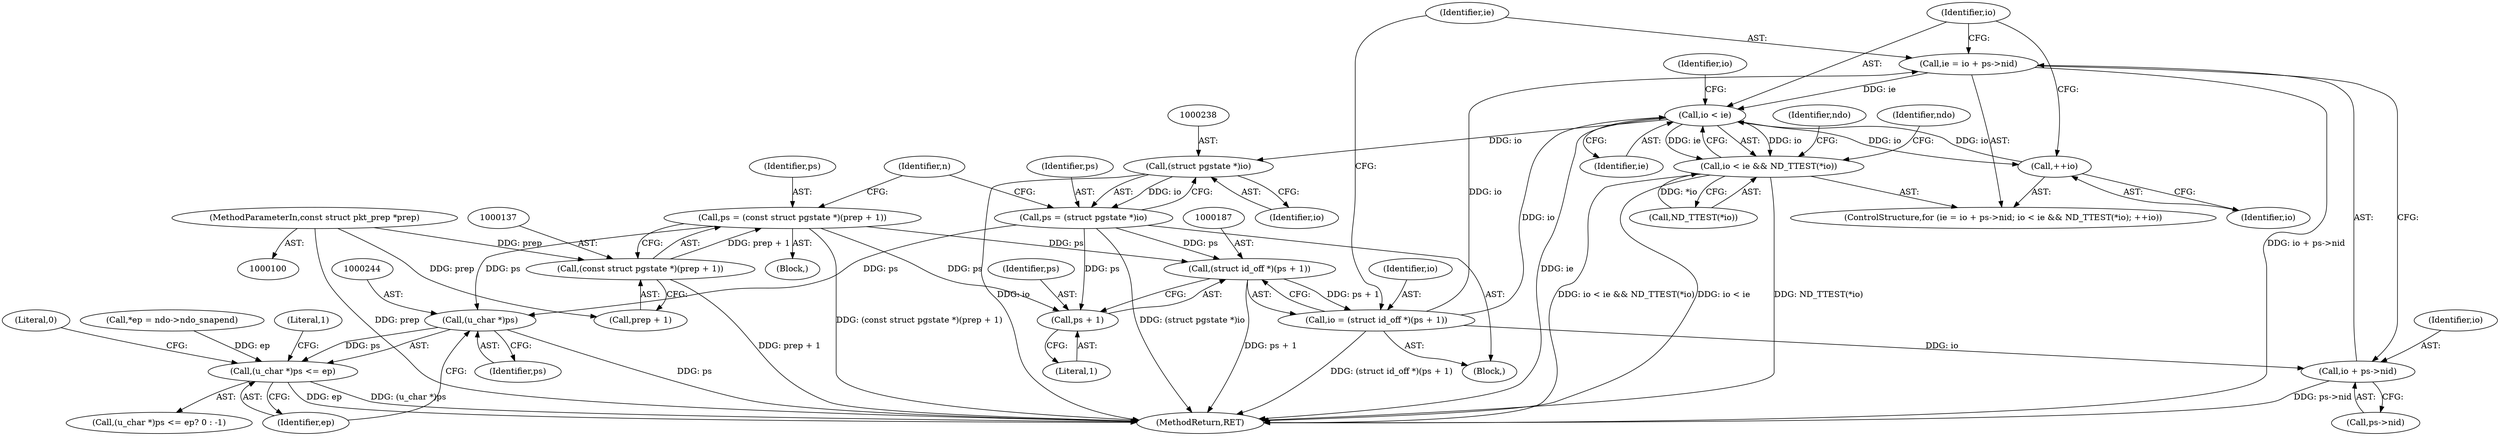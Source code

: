digraph "0_tcpdump_3ed82f4ed0095768529afc22b923c8f7171fff70_0@integer" {
"1000192" [label="(Call,ie = io + ps->nid)"];
"1000184" [label="(Call,io = (struct id_off *)(ps + 1))"];
"1000186" [label="(Call,(struct id_off *)(ps + 1))"];
"1000235" [label="(Call,ps = (struct pgstate *)io)"];
"1000237" [label="(Call,(struct pgstate *)io)"];
"1000200" [label="(Call,io < ie)"];
"1000206" [label="(Call,++io)"];
"1000192" [label="(Call,ie = io + ps->nid)"];
"1000134" [label="(Call,ps = (const struct pgstate *)(prep + 1))"];
"1000136" [label="(Call,(const struct pgstate *)(prep + 1))"];
"1000102" [label="(MethodParameterIn,const struct pkt_prep *prep)"];
"1000199" [label="(Call,io < ie && ND_TTEST(*io))"];
"1000194" [label="(Call,io + ps->nid)"];
"1000188" [label="(Call,ps + 1)"];
"1000243" [label="(Call,(u_char *)ps)"];
"1000242" [label="(Call,(u_char *)ps <= ep)"];
"1000190" [label="(Literal,1)"];
"1000194" [label="(Call,io + ps->nid)"];
"1000241" [label="(Call,(u_char *)ps <= ep? 0 : -1)"];
"1000192" [label="(Call,ie = io + ps->nid)"];
"1000239" [label="(Identifier,io)"];
"1000150" [label="(Block,)"];
"1000200" [label="(Call,io < ie)"];
"1000134" [label="(Call,ps = (const struct pgstate *)(prep + 1))"];
"1000186" [label="(Call,(struct id_off *)(ps + 1))"];
"1000184" [label="(Call,io = (struct id_off *)(ps + 1))"];
"1000203" [label="(Call,ND_TTEST(*io))"];
"1000195" [label="(Identifier,io)"];
"1000247" [label="(Literal,0)"];
"1000191" [label="(ControlStructure,for (ie = io + ps->nid; io < ie && ND_TTEST(*io); ++io))"];
"1000250" [label="(MethodReturn,RET)"];
"1000145" [label="(Identifier,n)"];
"1000211" [label="(Identifier,ndo)"];
"1000138" [label="(Call,prep + 1)"];
"1000108" [label="(Call,*ep = ndo->ndo_snapend)"];
"1000205" [label="(Identifier,io)"];
"1000201" [label="(Identifier,io)"];
"1000236" [label="(Identifier,ps)"];
"1000189" [label="(Identifier,ps)"];
"1000249" [label="(Literal,1)"];
"1000233" [label="(Identifier,ndo)"];
"1000135" [label="(Identifier,ps)"];
"1000235" [label="(Call,ps = (struct pgstate *)io)"];
"1000245" [label="(Identifier,ps)"];
"1000242" [label="(Call,(u_char *)ps <= ep)"];
"1000237" [label="(Call,(struct pgstate *)io)"];
"1000206" [label="(Call,++io)"];
"1000196" [label="(Call,ps->nid)"];
"1000102" [label="(MethodParameterIn,const struct pkt_prep *prep)"];
"1000243" [label="(Call,(u_char *)ps)"];
"1000188" [label="(Call,ps + 1)"];
"1000246" [label="(Identifier,ep)"];
"1000193" [label="(Identifier,ie)"];
"1000202" [label="(Identifier,ie)"];
"1000104" [label="(Block,)"];
"1000185" [label="(Identifier,io)"];
"1000199" [label="(Call,io < ie && ND_TTEST(*io))"];
"1000207" [label="(Identifier,io)"];
"1000136" [label="(Call,(const struct pgstate *)(prep + 1))"];
"1000192" -> "1000191"  [label="AST: "];
"1000192" -> "1000194"  [label="CFG: "];
"1000193" -> "1000192"  [label="AST: "];
"1000194" -> "1000192"  [label="AST: "];
"1000201" -> "1000192"  [label="CFG: "];
"1000192" -> "1000250"  [label="DDG: io + ps->nid"];
"1000184" -> "1000192"  [label="DDG: io"];
"1000192" -> "1000200"  [label="DDG: ie"];
"1000184" -> "1000150"  [label="AST: "];
"1000184" -> "1000186"  [label="CFG: "];
"1000185" -> "1000184"  [label="AST: "];
"1000186" -> "1000184"  [label="AST: "];
"1000193" -> "1000184"  [label="CFG: "];
"1000184" -> "1000250"  [label="DDG: (struct id_off *)(ps + 1)"];
"1000186" -> "1000184"  [label="DDG: ps + 1"];
"1000184" -> "1000194"  [label="DDG: io"];
"1000184" -> "1000200"  [label="DDG: io"];
"1000186" -> "1000188"  [label="CFG: "];
"1000187" -> "1000186"  [label="AST: "];
"1000188" -> "1000186"  [label="AST: "];
"1000186" -> "1000250"  [label="DDG: ps + 1"];
"1000235" -> "1000186"  [label="DDG: ps"];
"1000134" -> "1000186"  [label="DDG: ps"];
"1000235" -> "1000150"  [label="AST: "];
"1000235" -> "1000237"  [label="CFG: "];
"1000236" -> "1000235"  [label="AST: "];
"1000237" -> "1000235"  [label="AST: "];
"1000145" -> "1000235"  [label="CFG: "];
"1000235" -> "1000250"  [label="DDG: (struct pgstate *)io"];
"1000235" -> "1000188"  [label="DDG: ps"];
"1000237" -> "1000235"  [label="DDG: io"];
"1000235" -> "1000243"  [label="DDG: ps"];
"1000237" -> "1000239"  [label="CFG: "];
"1000238" -> "1000237"  [label="AST: "];
"1000239" -> "1000237"  [label="AST: "];
"1000237" -> "1000250"  [label="DDG: io"];
"1000200" -> "1000237"  [label="DDG: io"];
"1000200" -> "1000199"  [label="AST: "];
"1000200" -> "1000202"  [label="CFG: "];
"1000201" -> "1000200"  [label="AST: "];
"1000202" -> "1000200"  [label="AST: "];
"1000205" -> "1000200"  [label="CFG: "];
"1000199" -> "1000200"  [label="CFG: "];
"1000200" -> "1000250"  [label="DDG: ie"];
"1000200" -> "1000199"  [label="DDG: io"];
"1000200" -> "1000199"  [label="DDG: ie"];
"1000206" -> "1000200"  [label="DDG: io"];
"1000200" -> "1000206"  [label="DDG: io"];
"1000206" -> "1000191"  [label="AST: "];
"1000206" -> "1000207"  [label="CFG: "];
"1000207" -> "1000206"  [label="AST: "];
"1000201" -> "1000206"  [label="CFG: "];
"1000134" -> "1000104"  [label="AST: "];
"1000134" -> "1000136"  [label="CFG: "];
"1000135" -> "1000134"  [label="AST: "];
"1000136" -> "1000134"  [label="AST: "];
"1000145" -> "1000134"  [label="CFG: "];
"1000134" -> "1000250"  [label="DDG: (const struct pgstate *)(prep + 1)"];
"1000136" -> "1000134"  [label="DDG: prep + 1"];
"1000134" -> "1000188"  [label="DDG: ps"];
"1000134" -> "1000243"  [label="DDG: ps"];
"1000136" -> "1000138"  [label="CFG: "];
"1000137" -> "1000136"  [label="AST: "];
"1000138" -> "1000136"  [label="AST: "];
"1000136" -> "1000250"  [label="DDG: prep + 1"];
"1000102" -> "1000136"  [label="DDG: prep"];
"1000102" -> "1000100"  [label="AST: "];
"1000102" -> "1000250"  [label="DDG: prep"];
"1000102" -> "1000138"  [label="DDG: prep"];
"1000199" -> "1000191"  [label="AST: "];
"1000199" -> "1000203"  [label="CFG: "];
"1000203" -> "1000199"  [label="AST: "];
"1000211" -> "1000199"  [label="CFG: "];
"1000233" -> "1000199"  [label="CFG: "];
"1000199" -> "1000250"  [label="DDG: io < ie && ND_TTEST(*io)"];
"1000199" -> "1000250"  [label="DDG: io < ie"];
"1000199" -> "1000250"  [label="DDG: ND_TTEST(*io)"];
"1000203" -> "1000199"  [label="DDG: *io"];
"1000194" -> "1000196"  [label="CFG: "];
"1000195" -> "1000194"  [label="AST: "];
"1000196" -> "1000194"  [label="AST: "];
"1000194" -> "1000250"  [label="DDG: ps->nid"];
"1000188" -> "1000190"  [label="CFG: "];
"1000189" -> "1000188"  [label="AST: "];
"1000190" -> "1000188"  [label="AST: "];
"1000243" -> "1000242"  [label="AST: "];
"1000243" -> "1000245"  [label="CFG: "];
"1000244" -> "1000243"  [label="AST: "];
"1000245" -> "1000243"  [label="AST: "];
"1000246" -> "1000243"  [label="CFG: "];
"1000243" -> "1000250"  [label="DDG: ps"];
"1000243" -> "1000242"  [label="DDG: ps"];
"1000242" -> "1000241"  [label="AST: "];
"1000242" -> "1000246"  [label="CFG: "];
"1000246" -> "1000242"  [label="AST: "];
"1000247" -> "1000242"  [label="CFG: "];
"1000249" -> "1000242"  [label="CFG: "];
"1000242" -> "1000250"  [label="DDG: ep"];
"1000242" -> "1000250"  [label="DDG: (u_char *)ps"];
"1000108" -> "1000242"  [label="DDG: ep"];
}
